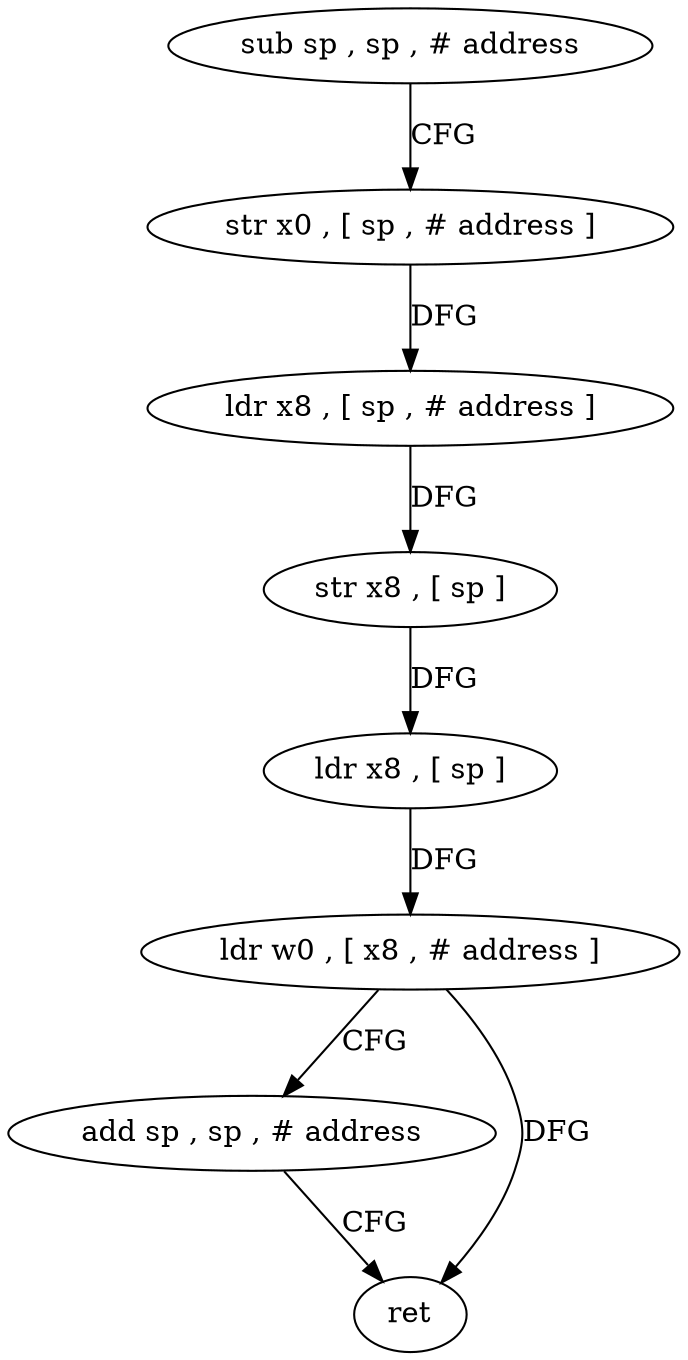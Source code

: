 digraph "func" {
"147960" [label = "sub sp , sp , # address" ]
"147964" [label = "str x0 , [ sp , # address ]" ]
"147968" [label = "ldr x8 , [ sp , # address ]" ]
"147972" [label = "str x8 , [ sp ]" ]
"147976" [label = "ldr x8 , [ sp ]" ]
"147980" [label = "ldr w0 , [ x8 , # address ]" ]
"147984" [label = "add sp , sp , # address" ]
"147988" [label = "ret" ]
"147960" -> "147964" [ label = "CFG" ]
"147964" -> "147968" [ label = "DFG" ]
"147968" -> "147972" [ label = "DFG" ]
"147972" -> "147976" [ label = "DFG" ]
"147976" -> "147980" [ label = "DFG" ]
"147980" -> "147984" [ label = "CFG" ]
"147980" -> "147988" [ label = "DFG" ]
"147984" -> "147988" [ label = "CFG" ]
}
